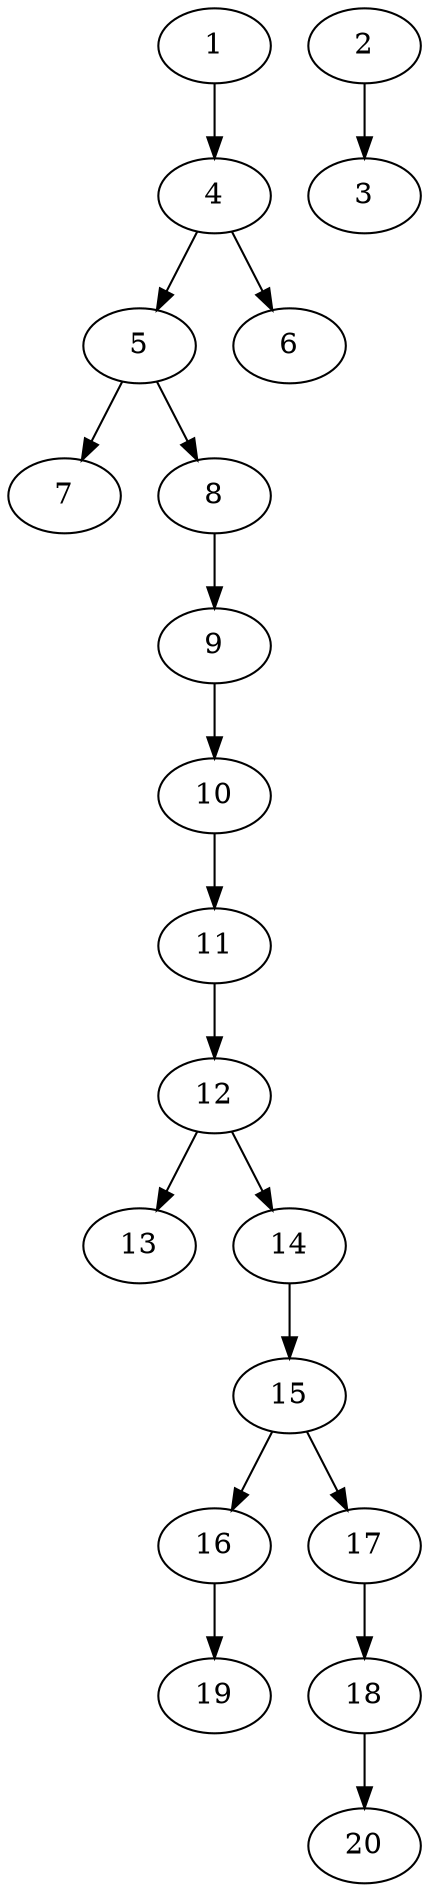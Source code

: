 // DAG automatically generated by daggen at Thu Oct  3 13:58:43 2019
// ./daggen --dot -n 20 --ccr 0.5 --fat 0.3 --regular 0.9 --density 0.5 --mindata 5242880 --maxdata 52428800 
digraph G {
  1 [size="28520448", alpha="0.02", expect_size="14260224"] 
  1 -> 4 [size ="14260224"]
  2 [size="99991552", alpha="0.17", expect_size="49995776"] 
  2 -> 3 [size ="49995776"]
  3 [size="47491072", alpha="0.13", expect_size="23745536"] 
  4 [size="73861120", alpha="0.17", expect_size="36930560"] 
  4 -> 5 [size ="36930560"]
  4 -> 6 [size ="36930560"]
  5 [size="75376640", alpha="0.02", expect_size="37688320"] 
  5 -> 7 [size ="37688320"]
  5 -> 8 [size ="37688320"]
  6 [size="33421312", alpha="0.01", expect_size="16710656"] 
  7 [size="13248512", alpha="0.12", expect_size="6624256"] 
  8 [size="83238912", alpha="0.14", expect_size="41619456"] 
  8 -> 9 [size ="41619456"]
  9 [size="104736768", alpha="0.05", expect_size="52368384"] 
  9 -> 10 [size ="52368384"]
  10 [size="49147904", alpha="0.15", expect_size="24573952"] 
  10 -> 11 [size ="24573952"]
  11 [size="18792448", alpha="0.12", expect_size="9396224"] 
  11 -> 12 [size ="9396224"]
  12 [size="25909248", alpha="0.01", expect_size="12954624"] 
  12 -> 13 [size ="12954624"]
  12 -> 14 [size ="12954624"]
  13 [size="13275136", alpha="0.07", expect_size="6637568"] 
  14 [size="75239424", alpha="0.00", expect_size="37619712"] 
  14 -> 15 [size ="37619712"]
  15 [size="60143616", alpha="0.17", expect_size="30071808"] 
  15 -> 16 [size ="30071808"]
  15 -> 17 [size ="30071808"]
  16 [size="71747584", alpha="0.16", expect_size="35873792"] 
  16 -> 19 [size ="35873792"]
  17 [size="74600448", alpha="0.10", expect_size="37300224"] 
  17 -> 18 [size ="37300224"]
  18 [size="36876288", alpha="0.07", expect_size="18438144"] 
  18 -> 20 [size ="18438144"]
  19 [size="104777728", alpha="0.06", expect_size="52388864"] 
  20 [size="33439744", alpha="0.04", expect_size="16719872"] 
}
